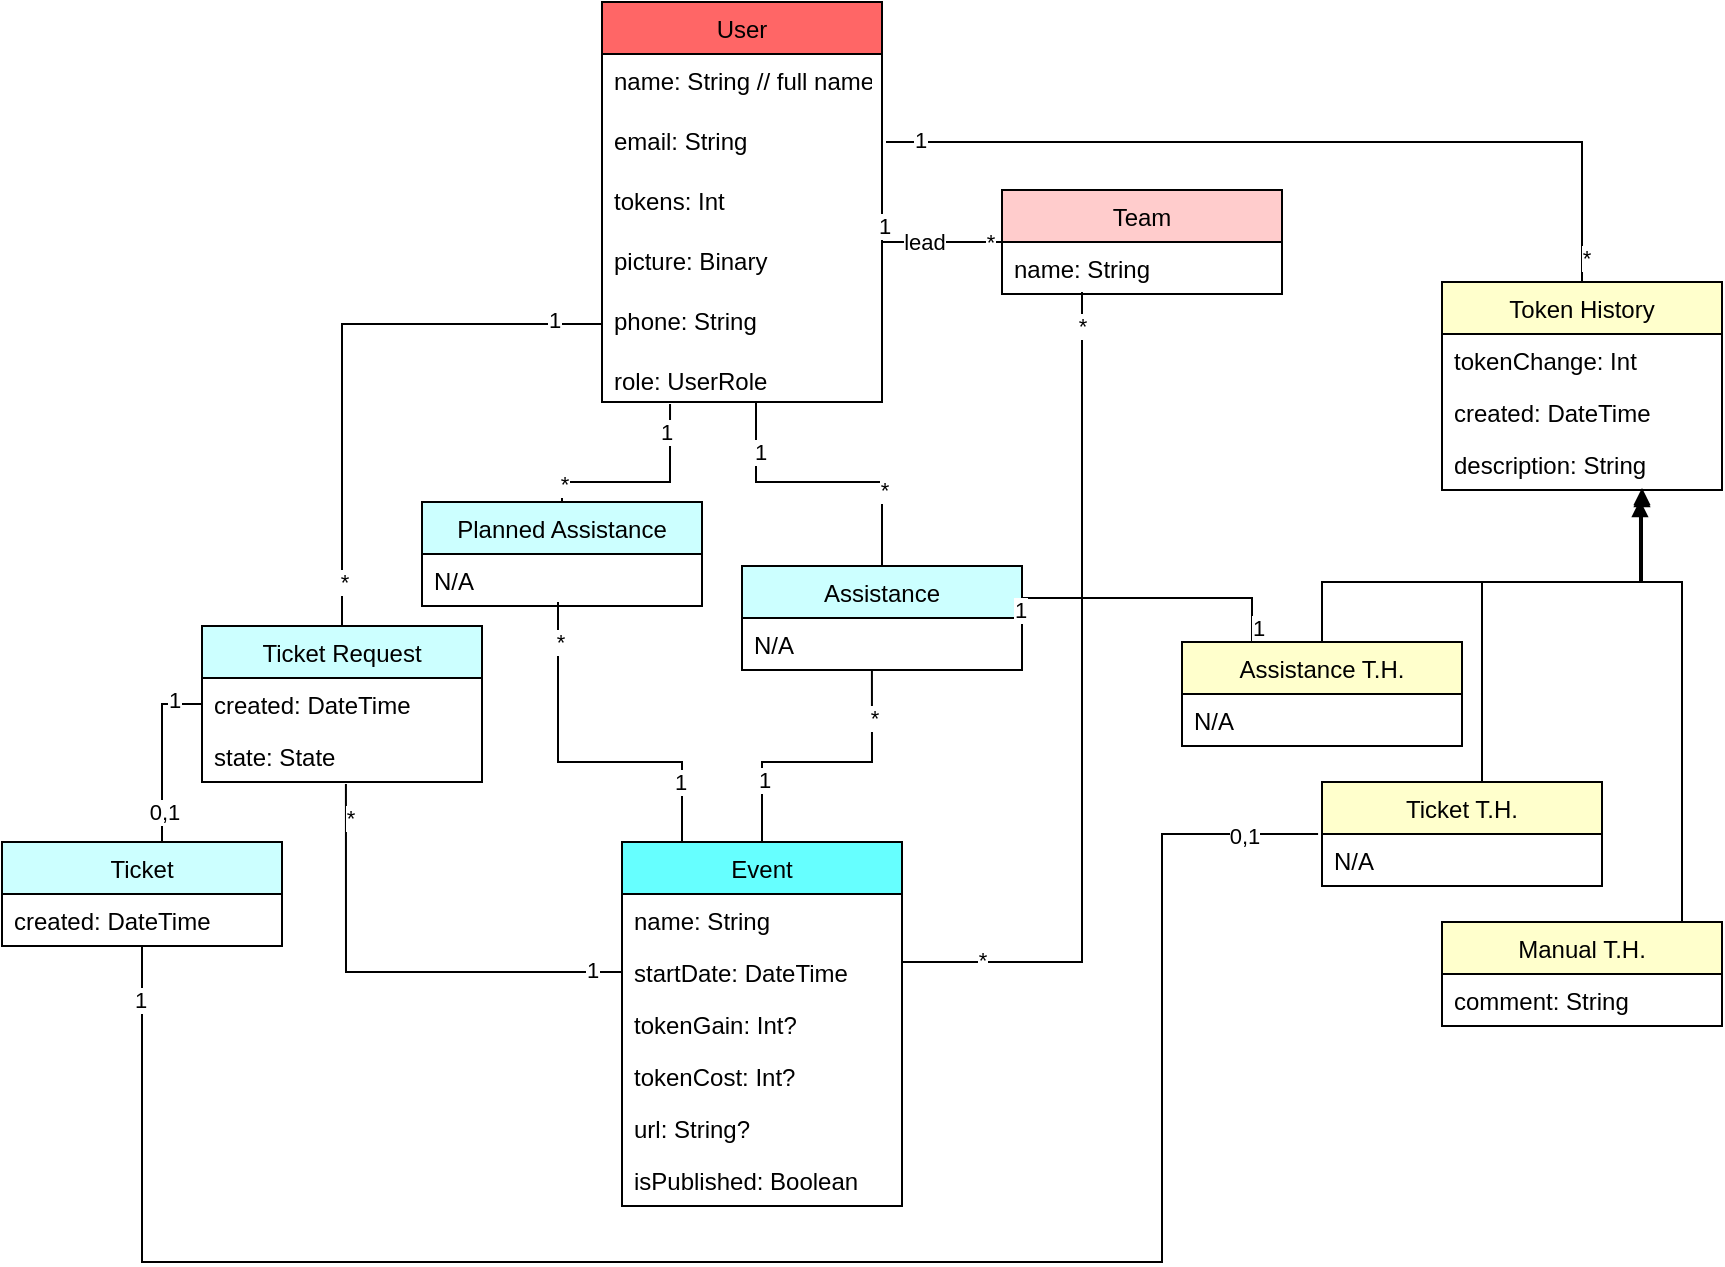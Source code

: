 <mxfile version="16.2.6" type="device"><diagram id="AsgMmJpzXgMR0kLRyLdQ" name="Page-1"><mxGraphModel dx="2226" dy="903" grid="1" gridSize="10" guides="1" tooltips="1" connect="1" arrows="1" fold="1" page="1" pageScale="1" pageWidth="827" pageHeight="1169" math="0" shadow="0"><root><mxCell id="0"/><mxCell id="1" parent="0"/><mxCell id="8KHz2P2rzR0v1hVrzXHG-2" value="User" style="swimlane;fontStyle=0;childLayout=stackLayout;horizontal=1;startSize=26;fillColor=#FF6666;horizontalStack=0;resizeParent=1;resizeParentMax=0;resizeLast=0;collapsible=1;marginBottom=0;" parent="1" vertex="1"><mxGeometry x="280" y="30" width="140" height="200" as="geometry"><mxRectangle x="344" y="100" width="60" height="26" as="alternateBounds"/></mxGeometry></mxCell><mxCell id="LgkBj5C-pocuIxWMeWTl-16" value="name: String // full name" style="text;strokeColor=none;fillColor=none;align=left;verticalAlign=top;spacingLeft=4;spacingRight=4;overflow=hidden;rotatable=0;points=[[0,0.5],[1,0.5]];portConstraint=eastwest;" vertex="1" parent="8KHz2P2rzR0v1hVrzXHG-2"><mxGeometry y="26" width="140" height="30" as="geometry"/></mxCell><mxCell id="8KHz2P2rzR0v1hVrzXHG-5" value="email: String" style="text;strokeColor=none;fillColor=none;align=left;verticalAlign=top;spacingLeft=4;spacingRight=4;overflow=hidden;rotatable=0;points=[[0,0.5],[1,0.5]];portConstraint=eastwest;" parent="8KHz2P2rzR0v1hVrzXHG-2" vertex="1"><mxGeometry y="56" width="140" height="30" as="geometry"/></mxCell><mxCell id="LgkBj5C-pocuIxWMeWTl-15" value="tokens: Int" style="text;strokeColor=none;fillColor=none;align=left;verticalAlign=top;spacingLeft=4;spacingRight=4;overflow=hidden;rotatable=0;points=[[0,0.5],[1,0.5]];portConstraint=eastwest;" vertex="1" parent="8KHz2P2rzR0v1hVrzXHG-2"><mxGeometry y="86" width="140" height="30" as="geometry"/></mxCell><mxCell id="LgkBj5C-pocuIxWMeWTl-17" value="picture: Binary" style="text;strokeColor=none;fillColor=none;align=left;verticalAlign=top;spacingLeft=4;spacingRight=4;overflow=hidden;rotatable=0;points=[[0,0.5],[1,0.5]];portConstraint=eastwest;" vertex="1" parent="8KHz2P2rzR0v1hVrzXHG-2"><mxGeometry y="116" width="140" height="30" as="geometry"/></mxCell><mxCell id="LgkBj5C-pocuIxWMeWTl-37" value="phone: String" style="text;strokeColor=none;fillColor=none;align=left;verticalAlign=top;spacingLeft=4;spacingRight=4;overflow=hidden;rotatable=0;points=[[0,0.5],[1,0.5]];portConstraint=eastwest;" vertex="1" parent="8KHz2P2rzR0v1hVrzXHG-2"><mxGeometry y="146" width="140" height="30" as="geometry"/></mxCell><mxCell id="LgkBj5C-pocuIxWMeWTl-38" value="role: UserRole" style="text;strokeColor=none;fillColor=none;align=left;verticalAlign=top;spacingLeft=4;spacingRight=4;overflow=hidden;rotatable=0;points=[[0,0.5],[1,0.5]];portConstraint=eastwest;" vertex="1" parent="8KHz2P2rzR0v1hVrzXHG-2"><mxGeometry y="176" width="140" height="24" as="geometry"/></mxCell><mxCell id="LgkBj5C-pocuIxWMeWTl-50" style="edgeStyle=orthogonalEdgeStyle;rounded=0;orthogonalLoop=1;jettySize=auto;html=1;entryX=0.55;entryY=1;entryDx=0;entryDy=0;entryPerimeter=0;endArrow=none;endFill=0;exitX=0.5;exitY=0;exitDx=0;exitDy=0;" edge="1" parent="1" source="LgkBj5C-pocuIxWMeWTl-1" target="LgkBj5C-pocuIxWMeWTl-38"><mxGeometry relative="1" as="geometry"><Array as="points"><mxPoint x="420" y="270"/><mxPoint x="357" y="270"/></Array></mxGeometry></mxCell><mxCell id="LgkBj5C-pocuIxWMeWTl-69" value="*" style="edgeLabel;html=1;align=center;verticalAlign=middle;resizable=0;points=[];" vertex="1" connectable="0" parent="LgkBj5C-pocuIxWMeWTl-50"><mxGeometry x="-0.478" y="-1" relative="1" as="geometry"><mxPoint as="offset"/></mxGeometry></mxCell><mxCell id="LgkBj5C-pocuIxWMeWTl-70" value="1" style="edgeLabel;html=1;align=center;verticalAlign=middle;resizable=0;points=[];" vertex="1" connectable="0" parent="LgkBj5C-pocuIxWMeWTl-50"><mxGeometry x="0.652" y="-2" relative="1" as="geometry"><mxPoint as="offset"/></mxGeometry></mxCell><mxCell id="LgkBj5C-pocuIxWMeWTl-1" value="Assistance" style="swimlane;fontStyle=0;childLayout=stackLayout;horizontal=1;startSize=26;fillColor=#CCFFFF;horizontalStack=0;resizeParent=1;resizeParentMax=0;resizeLast=0;collapsible=1;marginBottom=0;" vertex="1" parent="1"><mxGeometry x="350" y="312" width="140" height="52" as="geometry"/></mxCell><mxCell id="LgkBj5C-pocuIxWMeWTl-4" value="N/A" style="text;strokeColor=none;fillColor=none;align=left;verticalAlign=top;spacingLeft=4;spacingRight=4;overflow=hidden;rotatable=0;points=[[0,0.5],[1,0.5]];portConstraint=eastwest;" vertex="1" parent="LgkBj5C-pocuIxWMeWTl-1"><mxGeometry y="26" width="140" height="26" as="geometry"/></mxCell><mxCell id="LgkBj5C-pocuIxWMeWTl-10" value="lead" style="edgeStyle=orthogonalEdgeStyle;rounded=0;orthogonalLoop=1;jettySize=auto;html=1;exitX=0;exitY=0.5;exitDx=0;exitDy=0;endArrow=none;endFill=0;entryX=1;entryY=0.5;entryDx=0;entryDy=0;" edge="1" parent="1" source="LgkBj5C-pocuIxWMeWTl-5" target="LgkBj5C-pocuIxWMeWTl-15"><mxGeometry relative="1" as="geometry"><mxPoint x="430" y="156" as="targetPoint"/><Array as="points"><mxPoint x="420" y="150"/></Array></mxGeometry></mxCell><mxCell id="LgkBj5C-pocuIxWMeWTl-11" value="1" style="edgeLabel;html=1;align=center;verticalAlign=middle;resizable=0;points=[];" vertex="1" connectable="0" parent="LgkBj5C-pocuIxWMeWTl-10"><mxGeometry x="0.753" y="-1" relative="1" as="geometry"><mxPoint y="1" as="offset"/></mxGeometry></mxCell><mxCell id="LgkBj5C-pocuIxWMeWTl-12" value="*" style="edgeLabel;html=1;align=center;verticalAlign=middle;resizable=0;points=[];" vertex="1" connectable="0" parent="LgkBj5C-pocuIxWMeWTl-10"><mxGeometry x="-0.835" relative="1" as="geometry"><mxPoint as="offset"/></mxGeometry></mxCell><mxCell id="LgkBj5C-pocuIxWMeWTl-5" value="Team" style="swimlane;fontStyle=0;childLayout=stackLayout;horizontal=1;startSize=26;fillColor=#FFCCCC;horizontalStack=0;resizeParent=1;resizeParentMax=0;resizeLast=0;collapsible=1;marginBottom=0;" vertex="1" parent="1"><mxGeometry x="480" y="124" width="140" height="52" as="geometry"/></mxCell><mxCell id="LgkBj5C-pocuIxWMeWTl-6" value="name: String" style="text;strokeColor=none;fillColor=none;align=left;verticalAlign=top;spacingLeft=4;spacingRight=4;overflow=hidden;rotatable=0;points=[[0,0.5],[1,0.5]];portConstraint=eastwest;" vertex="1" parent="LgkBj5C-pocuIxWMeWTl-5"><mxGeometry y="26" width="140" height="26" as="geometry"/></mxCell><mxCell id="LgkBj5C-pocuIxWMeWTl-51" style="edgeStyle=orthogonalEdgeStyle;rounded=0;orthogonalLoop=1;jettySize=auto;html=1;entryX=0.464;entryY=1;entryDx=0;entryDy=0;entryPerimeter=0;endArrow=none;endFill=0;" edge="1" parent="1" source="LgkBj5C-pocuIxWMeWTl-18" target="LgkBj5C-pocuIxWMeWTl-4"><mxGeometry relative="1" as="geometry"><Array as="points"><mxPoint x="360" y="410"/><mxPoint x="415" y="410"/></Array></mxGeometry></mxCell><mxCell id="LgkBj5C-pocuIxWMeWTl-71" value="1" style="edgeLabel;html=1;align=center;verticalAlign=middle;resizable=0;points=[];" vertex="1" connectable="0" parent="LgkBj5C-pocuIxWMeWTl-51"><mxGeometry x="-0.556" y="-1" relative="1" as="geometry"><mxPoint as="offset"/></mxGeometry></mxCell><mxCell id="LgkBj5C-pocuIxWMeWTl-72" value="*" style="edgeLabel;html=1;align=center;verticalAlign=middle;resizable=0;points=[];" vertex="1" connectable="0" parent="LgkBj5C-pocuIxWMeWTl-51"><mxGeometry x="0.665" y="-1" relative="1" as="geometry"><mxPoint as="offset"/></mxGeometry></mxCell><mxCell id="LgkBj5C-pocuIxWMeWTl-18" value="Event" style="swimlane;fontStyle=0;childLayout=stackLayout;horizontal=1;startSize=26;fillColor=#66FFFF;horizontalStack=0;resizeParent=1;resizeParentMax=0;resizeLast=0;collapsible=1;marginBottom=0;" vertex="1" parent="1"><mxGeometry x="290" y="450" width="140" height="182" as="geometry"/></mxCell><mxCell id="LgkBj5C-pocuIxWMeWTl-19" value="name: String" style="text;strokeColor=none;fillColor=none;align=left;verticalAlign=top;spacingLeft=4;spacingRight=4;overflow=hidden;rotatable=0;points=[[0,0.5],[1,0.5]];portConstraint=eastwest;" vertex="1" parent="LgkBj5C-pocuIxWMeWTl-18"><mxGeometry y="26" width="140" height="26" as="geometry"/></mxCell><mxCell id="LgkBj5C-pocuIxWMeWTl-20" value="startDate: DateTime" style="text;strokeColor=none;fillColor=none;align=left;verticalAlign=top;spacingLeft=4;spacingRight=4;overflow=hidden;rotatable=0;points=[[0,0.5],[1,0.5]];portConstraint=eastwest;" vertex="1" parent="LgkBj5C-pocuIxWMeWTl-18"><mxGeometry y="52" width="140" height="26" as="geometry"/></mxCell><mxCell id="LgkBj5C-pocuIxWMeWTl-21" value="tokenGain: Int?" style="text;strokeColor=none;fillColor=none;align=left;verticalAlign=top;spacingLeft=4;spacingRight=4;overflow=hidden;rotatable=0;points=[[0,0.5],[1,0.5]];portConstraint=eastwest;" vertex="1" parent="LgkBj5C-pocuIxWMeWTl-18"><mxGeometry y="78" width="140" height="26" as="geometry"/></mxCell><mxCell id="LgkBj5C-pocuIxWMeWTl-34" value="tokenCost: Int?" style="text;strokeColor=none;fillColor=none;align=left;verticalAlign=top;spacingLeft=4;spacingRight=4;overflow=hidden;rotatable=0;points=[[0,0.5],[1,0.5]];portConstraint=eastwest;" vertex="1" parent="LgkBj5C-pocuIxWMeWTl-18"><mxGeometry y="104" width="140" height="26" as="geometry"/></mxCell><mxCell id="LgkBj5C-pocuIxWMeWTl-35" value="url: String?" style="text;strokeColor=none;fillColor=none;align=left;verticalAlign=top;spacingLeft=4;spacingRight=4;overflow=hidden;rotatable=0;points=[[0,0.5],[1,0.5]];portConstraint=eastwest;" vertex="1" parent="LgkBj5C-pocuIxWMeWTl-18"><mxGeometry y="130" width="140" height="26" as="geometry"/></mxCell><mxCell id="LgkBj5C-pocuIxWMeWTl-36" value="isPublished: Boolean" style="text;strokeColor=none;fillColor=none;align=left;verticalAlign=top;spacingLeft=4;spacingRight=4;overflow=hidden;rotatable=0;points=[[0,0.5],[1,0.5]];portConstraint=eastwest;" vertex="1" parent="LgkBj5C-pocuIxWMeWTl-18"><mxGeometry y="156" width="140" height="26" as="geometry"/></mxCell><mxCell id="LgkBj5C-pocuIxWMeWTl-57" style="edgeStyle=orthogonalEdgeStyle;rounded=0;orthogonalLoop=1;jettySize=auto;html=1;endArrow=none;endFill=0;entryX=0;entryY=0.5;entryDx=0;entryDy=0;" edge="1" parent="1" source="LgkBj5C-pocuIxWMeWTl-22" target="LgkBj5C-pocuIxWMeWTl-27"><mxGeometry relative="1" as="geometry"><mxPoint x="130" y="335" as="targetPoint"/><Array as="points"><mxPoint x="60" y="381"/></Array></mxGeometry></mxCell><mxCell id="LgkBj5C-pocuIxWMeWTl-67" value="1" style="edgeLabel;html=1;align=center;verticalAlign=middle;resizable=0;points=[];" vertex="1" connectable="0" parent="LgkBj5C-pocuIxWMeWTl-57"><mxGeometry x="0.68" y="2" relative="1" as="geometry"><mxPoint as="offset"/></mxGeometry></mxCell><mxCell id="LgkBj5C-pocuIxWMeWTl-68" value="0,1" style="edgeLabel;html=1;align=center;verticalAlign=middle;resizable=0;points=[];" vertex="1" connectable="0" parent="LgkBj5C-pocuIxWMeWTl-57"><mxGeometry x="-0.653" y="-1" relative="1" as="geometry"><mxPoint as="offset"/></mxGeometry></mxCell><mxCell id="LgkBj5C-pocuIxWMeWTl-22" value="Ticket" style="swimlane;fontStyle=0;childLayout=stackLayout;horizontal=1;startSize=26;fillColor=#CCFFFF;horizontalStack=0;resizeParent=1;resizeParentMax=0;resizeLast=0;collapsible=1;marginBottom=0;" vertex="1" parent="1"><mxGeometry x="-20" y="450" width="140" height="52" as="geometry"/></mxCell><mxCell id="LgkBj5C-pocuIxWMeWTl-23" value="created: DateTime" style="text;strokeColor=none;fillColor=none;align=left;verticalAlign=top;spacingLeft=4;spacingRight=4;overflow=hidden;rotatable=0;points=[[0,0.5],[1,0.5]];portConstraint=eastwest;" vertex="1" parent="LgkBj5C-pocuIxWMeWTl-22"><mxGeometry y="26" width="140" height="26" as="geometry"/></mxCell><mxCell id="LgkBj5C-pocuIxWMeWTl-53" style="edgeStyle=orthogonalEdgeStyle;rounded=0;orthogonalLoop=1;jettySize=auto;html=1;endArrow=none;endFill=0;" edge="1" parent="1" source="LgkBj5C-pocuIxWMeWTl-26" target="LgkBj5C-pocuIxWMeWTl-37"><mxGeometry relative="1" as="geometry"/></mxCell><mxCell id="LgkBj5C-pocuIxWMeWTl-63" value="1" style="edgeLabel;html=1;align=center;verticalAlign=middle;resizable=0;points=[];" vertex="1" connectable="0" parent="LgkBj5C-pocuIxWMeWTl-53"><mxGeometry x="0.829" y="2" relative="1" as="geometry"><mxPoint as="offset"/></mxGeometry></mxCell><mxCell id="LgkBj5C-pocuIxWMeWTl-64" value="*" style="edgeLabel;html=1;align=center;verticalAlign=middle;resizable=0;points=[];" vertex="1" connectable="0" parent="LgkBj5C-pocuIxWMeWTl-53"><mxGeometry x="-0.84" y="-1" relative="1" as="geometry"><mxPoint as="offset"/></mxGeometry></mxCell><mxCell id="LgkBj5C-pocuIxWMeWTl-26" value="Ticket Request" style="swimlane;fontStyle=0;childLayout=stackLayout;horizontal=1;startSize=26;fillColor=#CCFFFF;horizontalStack=0;resizeParent=1;resizeParentMax=0;resizeLast=0;collapsible=1;marginBottom=0;" vertex="1" parent="1"><mxGeometry x="80" y="342" width="140" height="78" as="geometry"/></mxCell><mxCell id="LgkBj5C-pocuIxWMeWTl-27" value="created: DateTime" style="text;strokeColor=none;fillColor=none;align=left;verticalAlign=top;spacingLeft=4;spacingRight=4;overflow=hidden;rotatable=0;points=[[0,0.5],[1,0.5]];portConstraint=eastwest;" vertex="1" parent="LgkBj5C-pocuIxWMeWTl-26"><mxGeometry y="26" width="140" height="26" as="geometry"/></mxCell><mxCell id="LgkBj5C-pocuIxWMeWTl-29" value="state: State" style="text;strokeColor=none;fillColor=none;align=left;verticalAlign=top;spacingLeft=4;spacingRight=4;overflow=hidden;rotatable=0;points=[[0,0.5],[1,0.5]];portConstraint=eastwest;" vertex="1" parent="LgkBj5C-pocuIxWMeWTl-26"><mxGeometry y="52" width="140" height="26" as="geometry"/></mxCell><mxCell id="LgkBj5C-pocuIxWMeWTl-58" style="edgeStyle=orthogonalEdgeStyle;rounded=0;orthogonalLoop=1;jettySize=auto;html=1;endArrow=none;endFill=0;" edge="1" parent="1" source="LgkBj5C-pocuIxWMeWTl-30"><mxGeometry relative="1" as="geometry"><mxPoint x="422" y="100" as="targetPoint"/><Array as="points"><mxPoint x="770" y="100"/></Array></mxGeometry></mxCell><mxCell id="LgkBj5C-pocuIxWMeWTl-61" value="1" style="edgeLabel;html=1;align=center;verticalAlign=middle;resizable=0;points=[];" vertex="1" connectable="0" parent="LgkBj5C-pocuIxWMeWTl-58"><mxGeometry x="0.919" y="-1" relative="1" as="geometry"><mxPoint as="offset"/></mxGeometry></mxCell><mxCell id="LgkBj5C-pocuIxWMeWTl-62" value="*" style="edgeLabel;html=1;align=center;verticalAlign=middle;resizable=0;points=[];" vertex="1" connectable="0" parent="LgkBj5C-pocuIxWMeWTl-58"><mxGeometry x="-0.943" y="-2" relative="1" as="geometry"><mxPoint as="offset"/></mxGeometry></mxCell><mxCell id="LgkBj5C-pocuIxWMeWTl-30" value="Token History" style="swimlane;fontStyle=0;childLayout=stackLayout;horizontal=1;startSize=26;fillColor=#FFFFCC;horizontalStack=0;resizeParent=1;resizeParentMax=0;resizeLast=0;collapsible=1;marginBottom=0;" vertex="1" parent="1"><mxGeometry x="700" y="170" width="140" height="104" as="geometry"/></mxCell><mxCell id="LgkBj5C-pocuIxWMeWTl-31" value="tokenChange: Int" style="text;strokeColor=none;fillColor=none;align=left;verticalAlign=top;spacingLeft=4;spacingRight=4;overflow=hidden;rotatable=0;points=[[0,0.5],[1,0.5]];portConstraint=eastwest;" vertex="1" parent="LgkBj5C-pocuIxWMeWTl-30"><mxGeometry y="26" width="140" height="26" as="geometry"/></mxCell><mxCell id="LgkBj5C-pocuIxWMeWTl-32" value="created: DateTime" style="text;strokeColor=none;fillColor=none;align=left;verticalAlign=top;spacingLeft=4;spacingRight=4;overflow=hidden;rotatable=0;points=[[0,0.5],[1,0.5]];portConstraint=eastwest;" vertex="1" parent="LgkBj5C-pocuIxWMeWTl-30"><mxGeometry y="52" width="140" height="26" as="geometry"/></mxCell><mxCell id="LgkBj5C-pocuIxWMeWTl-33" value="description: String" style="text;strokeColor=none;fillColor=none;align=left;verticalAlign=top;spacingLeft=4;spacingRight=4;overflow=hidden;rotatable=0;points=[[0,0.5],[1,0.5]];portConstraint=eastwest;" vertex="1" parent="LgkBj5C-pocuIxWMeWTl-30"><mxGeometry y="78" width="140" height="26" as="geometry"/></mxCell><mxCell id="LgkBj5C-pocuIxWMeWTl-47" style="edgeStyle=orthogonalEdgeStyle;rounded=0;orthogonalLoop=1;jettySize=auto;html=1;endArrow=block;endFill=1;exitX=0.75;exitY=0;exitDx=0;exitDy=0;" edge="1" parent="1" source="LgkBj5C-pocuIxWMeWTl-39"><mxGeometry relative="1" as="geometry"><mxPoint x="800" y="273" as="targetPoint"/><Array as="points"><mxPoint x="640" y="350"/><mxPoint x="640" y="320"/><mxPoint x="800" y="320"/></Array></mxGeometry></mxCell><mxCell id="LgkBj5C-pocuIxWMeWTl-59" style="edgeStyle=orthogonalEdgeStyle;rounded=0;orthogonalLoop=1;jettySize=auto;html=1;entryX=1;entryY=0.231;entryDx=0;entryDy=0;entryPerimeter=0;endArrow=none;endFill=0;exitX=0.25;exitY=0;exitDx=0;exitDy=0;" edge="1" parent="1" source="LgkBj5C-pocuIxWMeWTl-39" target="LgkBj5C-pocuIxWMeWTl-4"><mxGeometry relative="1" as="geometry"><Array as="points"><mxPoint x="605" y="328"/></Array></mxGeometry></mxCell><mxCell id="LgkBj5C-pocuIxWMeWTl-75" value="1" style="edgeLabel;html=1;align=center;verticalAlign=middle;resizable=0;points=[];" vertex="1" connectable="0" parent="LgkBj5C-pocuIxWMeWTl-59"><mxGeometry x="0.868" y="-1" relative="1" as="geometry"><mxPoint as="offset"/></mxGeometry></mxCell><mxCell id="LgkBj5C-pocuIxWMeWTl-76" value="1" style="edgeLabel;html=1;align=center;verticalAlign=middle;resizable=0;points=[];" vertex="1" connectable="0" parent="LgkBj5C-pocuIxWMeWTl-59"><mxGeometry x="-0.909" y="-3" relative="1" as="geometry"><mxPoint as="offset"/></mxGeometry></mxCell><mxCell id="LgkBj5C-pocuIxWMeWTl-39" value="Assistance T.H." style="swimlane;fontStyle=0;childLayout=stackLayout;horizontal=1;startSize=26;fillColor=#FFFFCC;horizontalStack=0;resizeParent=1;resizeParentMax=0;resizeLast=0;collapsible=1;marginBottom=0;" vertex="1" parent="1"><mxGeometry x="570" y="350" width="140" height="52" as="geometry"/></mxCell><mxCell id="LgkBj5C-pocuIxWMeWTl-42" value="N/A" style="text;strokeColor=none;fillColor=none;align=left;verticalAlign=top;spacingLeft=4;spacingRight=4;overflow=hidden;rotatable=0;points=[[0,0.5],[1,0.5]];portConstraint=eastwest;" vertex="1" parent="LgkBj5C-pocuIxWMeWTl-39"><mxGeometry y="26" width="140" height="26" as="geometry"/></mxCell><mxCell id="LgkBj5C-pocuIxWMeWTl-48" style="edgeStyle=orthogonalEdgeStyle;rounded=0;orthogonalLoop=1;jettySize=auto;html=1;endArrow=block;endFill=1;exitX=0.5;exitY=0;exitDx=0;exitDy=0;entryX=0.707;entryY=1.192;entryDx=0;entryDy=0;entryPerimeter=0;" edge="1" parent="1" source="LgkBj5C-pocuIxWMeWTl-43" target="LgkBj5C-pocuIxWMeWTl-33"><mxGeometry relative="1" as="geometry"><mxPoint x="800" y="380" as="targetPoint"/><Array as="points"><mxPoint x="720" y="420"/><mxPoint x="720" y="320"/><mxPoint x="799" y="320"/></Array></mxGeometry></mxCell><mxCell id="LgkBj5C-pocuIxWMeWTl-43" value="Ticket T.H." style="swimlane;fontStyle=0;childLayout=stackLayout;horizontal=1;startSize=26;fillColor=#FFFFCC;horizontalStack=0;resizeParent=1;resizeParentMax=0;resizeLast=0;collapsible=1;marginBottom=0;" vertex="1" parent="1"><mxGeometry x="640" y="420" width="140" height="52" as="geometry"/></mxCell><mxCell id="LgkBj5C-pocuIxWMeWTl-44" value="N/A" style="text;strokeColor=none;fillColor=none;align=left;verticalAlign=top;spacingLeft=4;spacingRight=4;overflow=hidden;rotatable=0;points=[[0,0.5],[1,0.5]];portConstraint=eastwest;" vertex="1" parent="LgkBj5C-pocuIxWMeWTl-43"><mxGeometry y="26" width="140" height="26" as="geometry"/></mxCell><mxCell id="LgkBj5C-pocuIxWMeWTl-49" style="edgeStyle=orthogonalEdgeStyle;rounded=0;orthogonalLoop=1;jettySize=auto;html=1;exitX=0.5;exitY=0;exitDx=0;exitDy=0;endArrow=block;endFill=1;" edge="1" parent="1" source="LgkBj5C-pocuIxWMeWTl-45" target="LgkBj5C-pocuIxWMeWTl-33"><mxGeometry relative="1" as="geometry"><mxPoint x="800" y="370" as="targetPoint"/><Array as="points"><mxPoint x="820" y="490"/><mxPoint x="820" y="320"/><mxPoint x="800" y="320"/></Array></mxGeometry></mxCell><mxCell id="LgkBj5C-pocuIxWMeWTl-45" value="Manual T.H." style="swimlane;fontStyle=0;childLayout=stackLayout;horizontal=1;startSize=26;fillColor=#FFFFCC;horizontalStack=0;resizeParent=1;resizeParentMax=0;resizeLast=0;collapsible=1;marginBottom=0;" vertex="1" parent="1"><mxGeometry x="700" y="490" width="140" height="52" as="geometry"/></mxCell><mxCell id="LgkBj5C-pocuIxWMeWTl-46" value="comment: String" style="text;strokeColor=none;fillColor=none;align=left;verticalAlign=top;spacingLeft=4;spacingRight=4;overflow=hidden;rotatable=0;points=[[0,0.5],[1,0.5]];portConstraint=eastwest;" vertex="1" parent="LgkBj5C-pocuIxWMeWTl-45"><mxGeometry y="26" width="140" height="26" as="geometry"/></mxCell><mxCell id="LgkBj5C-pocuIxWMeWTl-52" style="edgeStyle=orthogonalEdgeStyle;rounded=0;orthogonalLoop=1;jettySize=auto;html=1;endArrow=none;endFill=0;exitX=1;exitY=0.5;exitDx=0;exitDy=0;" edge="1" parent="1" source="LgkBj5C-pocuIxWMeWTl-21"><mxGeometry relative="1" as="geometry"><mxPoint x="520" y="175" as="targetPoint"/><Array as="points"><mxPoint x="430" y="510"/><mxPoint x="520" y="510"/></Array></mxGeometry></mxCell><mxCell id="LgkBj5C-pocuIxWMeWTl-87" value="*" style="edgeLabel;html=1;align=center;verticalAlign=middle;resizable=0;points=[];" vertex="1" connectable="0" parent="LgkBj5C-pocuIxWMeWTl-52"><mxGeometry x="0.925" relative="1" as="geometry"><mxPoint as="offset"/></mxGeometry></mxCell><mxCell id="LgkBj5C-pocuIxWMeWTl-88" value="*" style="edgeLabel;html=1;align=center;verticalAlign=middle;resizable=0;points=[];" vertex="1" connectable="0" parent="LgkBj5C-pocuIxWMeWTl-52"><mxGeometry x="-0.689" y="1" relative="1" as="geometry"><mxPoint as="offset"/></mxGeometry></mxCell><mxCell id="LgkBj5C-pocuIxWMeWTl-55" style="edgeStyle=orthogonalEdgeStyle;rounded=0;orthogonalLoop=1;jettySize=auto;html=1;entryX=0.514;entryY=1.038;entryDx=0;entryDy=0;entryPerimeter=0;endArrow=none;endFill=0;" edge="1" parent="1" source="LgkBj5C-pocuIxWMeWTl-20" target="LgkBj5C-pocuIxWMeWTl-29"><mxGeometry relative="1" as="geometry"/></mxCell><mxCell id="LgkBj5C-pocuIxWMeWTl-65" value="1" style="edgeLabel;html=1;align=center;verticalAlign=middle;resizable=0;points=[];" vertex="1" connectable="0" parent="LgkBj5C-pocuIxWMeWTl-55"><mxGeometry x="-0.87" y="-1" relative="1" as="geometry"><mxPoint as="offset"/></mxGeometry></mxCell><mxCell id="LgkBj5C-pocuIxWMeWTl-66" value="*" style="edgeLabel;html=1;align=center;verticalAlign=middle;resizable=0;points=[];" vertex="1" connectable="0" parent="LgkBj5C-pocuIxWMeWTl-55"><mxGeometry x="0.859" y="-2" relative="1" as="geometry"><mxPoint as="offset"/></mxGeometry></mxCell><mxCell id="LgkBj5C-pocuIxWMeWTl-60" style="edgeStyle=orthogonalEdgeStyle;rounded=0;orthogonalLoop=1;jettySize=auto;html=1;endArrow=none;endFill=0;exitX=-0.014;exitY=0;exitDx=0;exitDy=0;exitPerimeter=0;" edge="1" parent="1" source="LgkBj5C-pocuIxWMeWTl-44" target="LgkBj5C-pocuIxWMeWTl-23"><mxGeometry relative="1" as="geometry"><Array as="points"><mxPoint x="560" y="446"/><mxPoint x="560" y="660"/><mxPoint x="50" y="660"/></Array></mxGeometry></mxCell><mxCell id="LgkBj5C-pocuIxWMeWTl-73" value="1" style="edgeLabel;html=1;align=center;verticalAlign=middle;resizable=0;points=[];" vertex="1" connectable="0" parent="LgkBj5C-pocuIxWMeWTl-60"><mxGeometry x="0.944" y="1" relative="1" as="geometry"><mxPoint as="offset"/></mxGeometry></mxCell><mxCell id="LgkBj5C-pocuIxWMeWTl-74" value="0,1" style="edgeLabel;html=1;align=center;verticalAlign=middle;resizable=0;points=[];" vertex="1" connectable="0" parent="LgkBj5C-pocuIxWMeWTl-60"><mxGeometry x="-0.922" y="1" relative="1" as="geometry"><mxPoint as="offset"/></mxGeometry></mxCell><mxCell id="LgkBj5C-pocuIxWMeWTl-77" value="Planned Assistance" style="swimlane;fontStyle=0;childLayout=stackLayout;horizontal=1;startSize=26;fillColor=#CCFFFF;horizontalStack=0;resizeParent=1;resizeParentMax=0;resizeLast=0;collapsible=1;marginBottom=0;" vertex="1" parent="1"><mxGeometry x="190" y="280" width="140" height="52" as="geometry"/></mxCell><mxCell id="LgkBj5C-pocuIxWMeWTl-78" value="N/A" style="text;strokeColor=none;fillColor=none;align=left;verticalAlign=top;spacingLeft=4;spacingRight=4;overflow=hidden;rotatable=0;points=[[0,0.5],[1,0.5]];portConstraint=eastwest;" vertex="1" parent="LgkBj5C-pocuIxWMeWTl-77"><mxGeometry y="26" width="140" height="26" as="geometry"/></mxCell><mxCell id="LgkBj5C-pocuIxWMeWTl-79" style="edgeStyle=orthogonalEdgeStyle;rounded=0;orthogonalLoop=1;jettySize=auto;html=1;entryX=0.25;entryY=0;entryDx=0;entryDy=0;endArrow=none;endFill=0;exitX=0.243;exitY=1.042;exitDx=0;exitDy=0;exitPerimeter=0;" edge="1" parent="1" source="LgkBj5C-pocuIxWMeWTl-38" target="LgkBj5C-pocuIxWMeWTl-77"><mxGeometry relative="1" as="geometry"><Array as="points"><mxPoint x="314" y="270"/><mxPoint x="260" y="270"/><mxPoint x="260" y="280"/></Array></mxGeometry></mxCell><mxCell id="LgkBj5C-pocuIxWMeWTl-83" value="1" style="edgeLabel;html=1;align=center;verticalAlign=middle;resizable=0;points=[];" vertex="1" connectable="0" parent="LgkBj5C-pocuIxWMeWTl-79"><mxGeometry x="-0.797" y="-2" relative="1" as="geometry"><mxPoint as="offset"/></mxGeometry></mxCell><mxCell id="LgkBj5C-pocuIxWMeWTl-84" value="*" style="edgeLabel;html=1;align=center;verticalAlign=middle;resizable=0;points=[];" vertex="1" connectable="0" parent="LgkBj5C-pocuIxWMeWTl-79"><mxGeometry x="0.362" y="1" relative="1" as="geometry"><mxPoint as="offset"/></mxGeometry></mxCell><mxCell id="LgkBj5C-pocuIxWMeWTl-80" style="edgeStyle=orthogonalEdgeStyle;rounded=0;orthogonalLoop=1;jettySize=auto;html=1;endArrow=none;endFill=0;exitX=0.414;exitY=0;exitDx=0;exitDy=0;exitPerimeter=0;" edge="1" parent="1" source="LgkBj5C-pocuIxWMeWTl-18"><mxGeometry relative="1" as="geometry"><mxPoint x="258" y="330" as="targetPoint"/><Array as="points"><mxPoint x="320" y="450"/><mxPoint x="320" y="410"/><mxPoint x="258" y="410"/></Array></mxGeometry></mxCell><mxCell id="LgkBj5C-pocuIxWMeWTl-85" value="*" style="edgeLabel;html=1;align=center;verticalAlign=middle;resizable=0;points=[];" vertex="1" connectable="0" parent="LgkBj5C-pocuIxWMeWTl-80"><mxGeometry x="0.809" y="-1" relative="1" as="geometry"><mxPoint as="offset"/></mxGeometry></mxCell><mxCell id="LgkBj5C-pocuIxWMeWTl-86" value="1" style="edgeLabel;html=1;align=center;verticalAlign=middle;resizable=0;points=[];" vertex="1" connectable="0" parent="LgkBj5C-pocuIxWMeWTl-80"><mxGeometry x="-0.581" y="1" relative="1" as="geometry"><mxPoint y="-14" as="offset"/></mxGeometry></mxCell></root></mxGraphModel></diagram></mxfile>